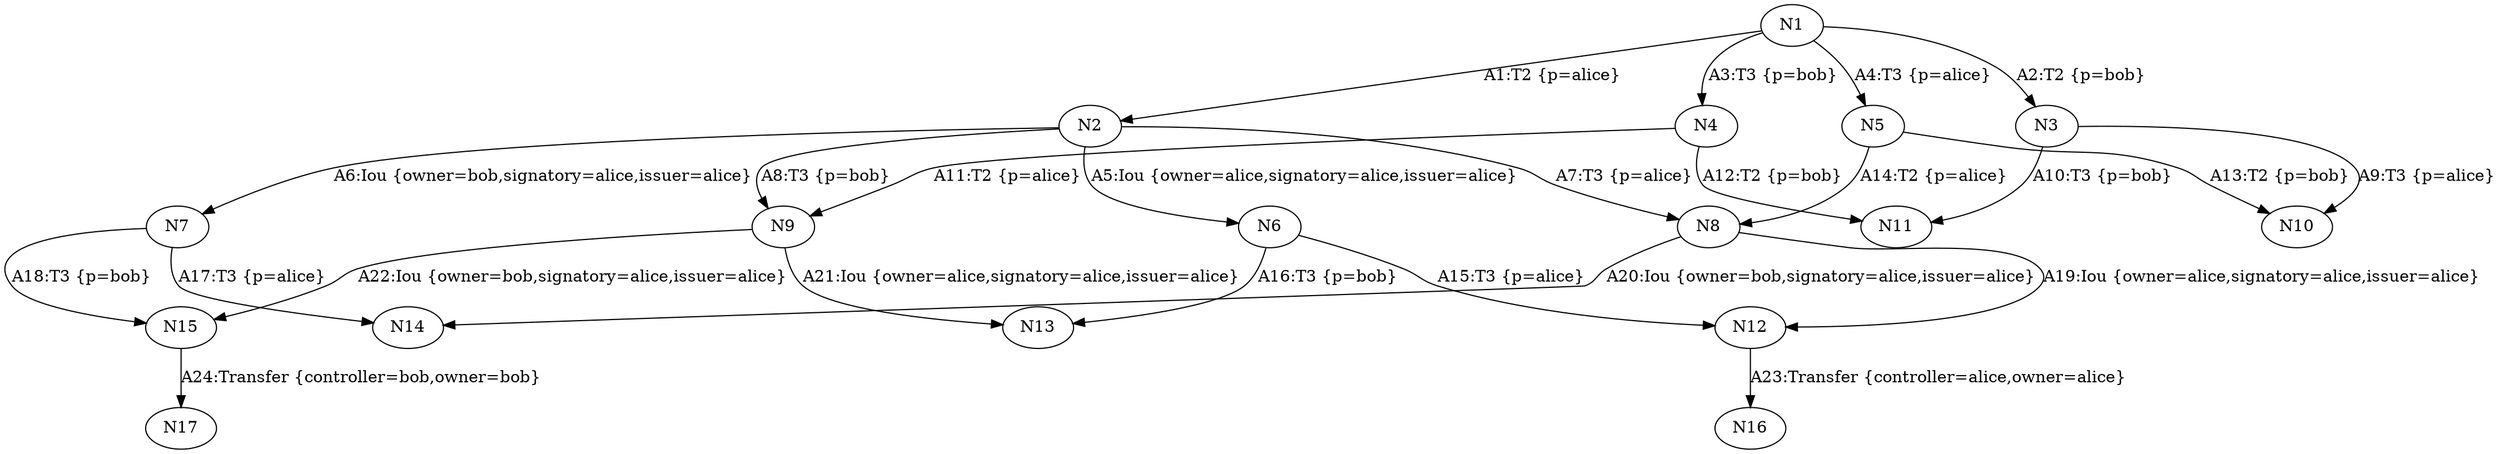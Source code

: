 digraph cpn_tools_graph {
  N1 -> N5 [ label="A4:T3 {p=alice}" ];
  N1 -> N4 [ label="A3:T3 {p=bob}" ];
  N1 -> N3 [ label="A2:T2 {p=bob}" ];
  N1 -> N2 [ label="A1:T2 {p=alice}" ];
  N12 -> N16 [ label="A23:Transfer {controller=alice,owner=alice}" ];
  N15 -> N17 [ label="A24:Transfer {controller=bob,owner=bob}" ];
  N2 -> N9 [ label="A8:T3 {p=bob}" ];
  N2 -> N8 [ label="A7:T3 {p=alice}" ];
  N2 -> N7 [ label="A6:Iou {owner=bob,signatory=alice,issuer=alice}" ];
  N2 -> N6 [ label="A5:Iou {owner=alice,signatory=alice,issuer=alice}" ];
  N3 -> N11 [ label="A10:T3 {p=bob}" ];
  N3 -> N10 [ label="A9:T3 {p=alice}" ];
  N4 -> N11 [ label="A12:T2 {p=bob}" ];
  N4 -> N9 [ label="A11:T2 {p=alice}" ];
  N5 -> N8 [ label="A14:T2 {p=alice}" ];
  N5 -> N10 [ label="A13:T2 {p=bob}" ];
  N6 -> N13 [ label="A16:T3 {p=bob}" ];
  N6 -> N12 [ label="A15:T3 {p=alice}" ];
  N7 -> N15 [ label="A18:T3 {p=bob}" ];
  N7 -> N14 [ label="A17:T3 {p=alice}" ];
  N8 -> N14 [ label="A20:Iou {owner=bob,signatory=alice,issuer=alice}" ];
  N8 -> N12 [ label="A19:Iou {owner=alice,signatory=alice,issuer=alice}" ];
  N9 -> N15 [ label="A22:Iou {owner=bob,signatory=alice,issuer=alice}" ];
  N9 -> N13 [ label="A21:Iou {owner=alice,signatory=alice,issuer=alice}" ];
}